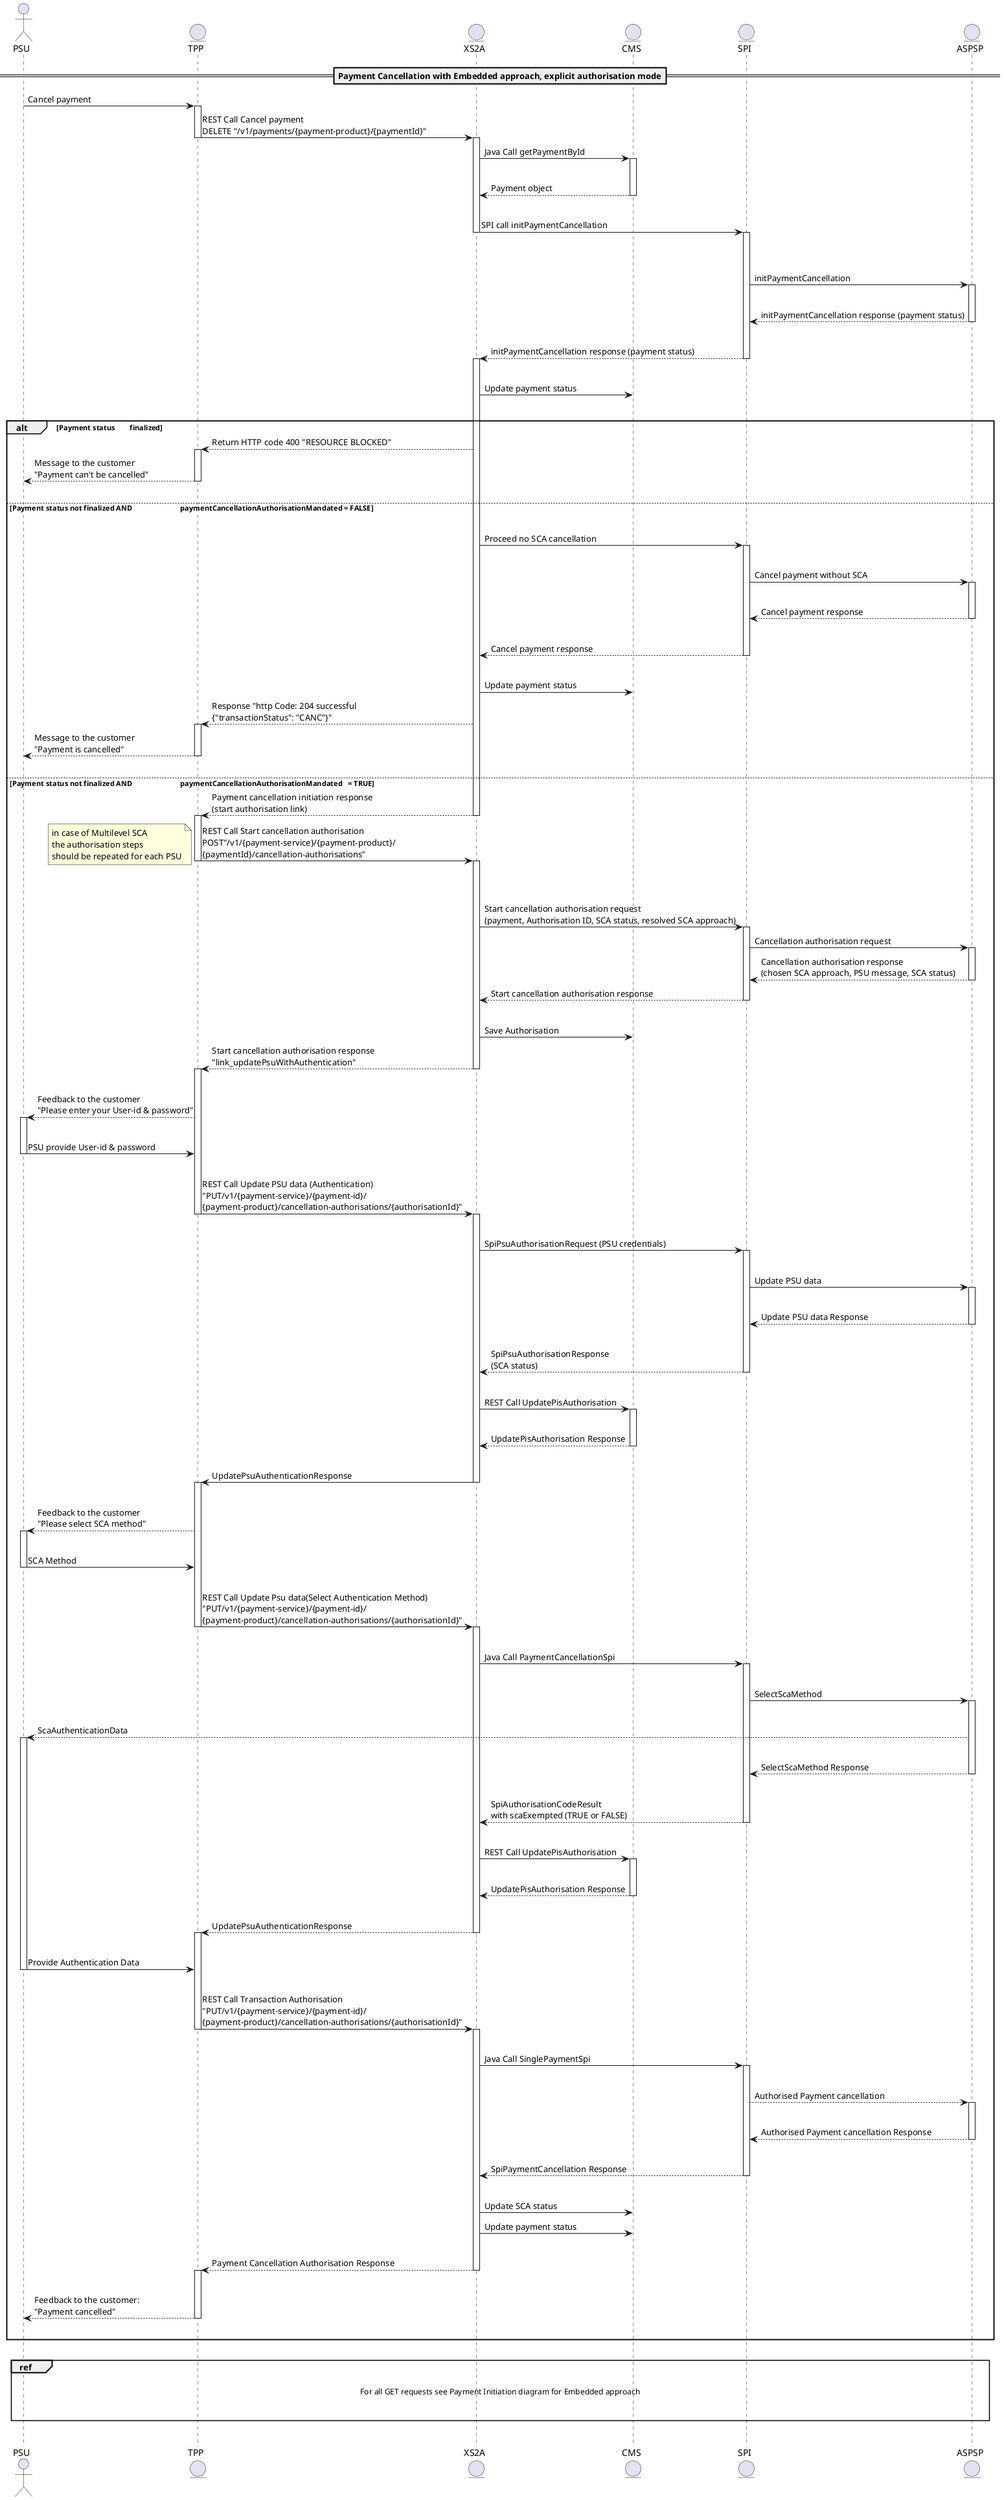 @startuml
actor PSU
entity TPP
entity XS2A
entity CMS
entity SPI
entity ASPSP
== Payment Cancellation with Embedded approach, explicit authorisation mode==

PSU->TPP: Cancel payment

activate TPP
TPP -> XS2A: REST Call Cancel payment\nDELETE "/v1/payments/{payment-product}/{paymentId}"
deactivate TPP
activate XS2A
XS2A->CMS: Java Call getPaymentById
activate CMS
|||
CMS-->XS2A: Payment object
|||
deactivate CMS
XS2A->SPI: SPI call initPaymentCancellation
deactivate XS2A
|||
activate SPI
|||
SPI->ASPSP: initPaymentCancellation
activate ASPSP
|||
ASPSP-->SPI: initPaymentCancellation response (payment status)
deactivate XS2A
|||
deactivate ASPSP

SPI-->XS2A: initPaymentCancellation response (payment status)
deactivate SPI
activate XS2A
|||
XS2A->CMS: Update payment status
|||
alt Payment status        finalized
XS2A-->TPP: Return HTTP code 400 "RESOURCE BLOCKED"
activate TPP
TPP-->PSU: Message to the customer\n"Payment can't be cancelled"
deactivate TPP
|||
else Payment status not finalized AND                          paymentCancellationAuthorisationMandated = FALSE
|||
XS2A->SPI: Proceed no SCA cancellation
activate SPI
|||
SPI->ASPSP: Cancel payment without SCA
activate ASPSP
|||
ASPSP-->SPI: Cancel payment response
|||
deactivate ASPSP
SPI-->XS2A: Cancel payment response
deactivate SPI
|||
XS2A->CMS: Update payment status
      XS2A-->TPP: Response "http Code: 204 successful\n{"transactionStatus": "CANC"}"
activate TPP
TPP-->PSU: Message to the customer\n"Payment is cancelled"
deactivate TPP
|||
else Payment status not finalized AND                          paymentCancellationAuthorisationMandated   = TRUE
XS2A-->TPP: Payment cancellation initiation response \n(start authorisation link)
deactivate XS2A
activate TPP
TPP->XS2A: REST Call Start cancellation authorisation\nPOST"/v1/{payment-service}/{payment-product}/\n{paymentId}/cancellation-authorisations"
note left
         in case of Multilevel SCA
         the authorisation steps
         should be repeated for each PSU
end note
deactivate TPP
activate XS2A
|||
|||
XS2A->SPI: Start cancellation authorisation request \n(payment, Authorisation ID, SCA status, resolved SCA approach)
activate SPI
SPI->ASPSP: Cancellation authorisation request
activate ASPSP
ASPSP-->SPI: Cancellation authorisation response \n(chosen SCA approach, PSU message, SCA status)
deactivate ASPSP
SPI-->XS2A: Start cancellation authorisation response
deactivate SPI
|||
XS2A->CMS: Save Authorisation
XS2A-->TPP:Start cancellation authorisation response\n"link_updatePsuWithAuthentication"
deactivate XS2A
activate TPP
|||
TPP-->PSU: Feedback to the customer\n"Please enter your User-id & password"
activate PSU
|||
PSU->TPP: PSU provide User-id & password
deactivate PSU
|||
TPP->XS2A: REST Call Update PSU data (Authentication)\n"PUT/v1/{payment-service}/{payment-id}/\n{payment-product}/cancellation-authorisations/{authorisationId}"
deactivate TPP
activate XS2A
|||
XS2A->SPI: SpiPsuAuthorisationRequest (PSU credentials)
activate SPI
|||
SPI->ASPSP: Update PSU data
activate ASPSP
|||
ASPSP-->SPI: Update PSU data Response
deactivate ASPSP
|||
SPI-->XS2A: SpiPsuAuthorisationResponse\n(SCA status)
|||
deactivate SPI

XS2A->CMS: REST Call UpdatePisAuthorisation
activate CMS
|||
CMS-->XS2A: UpdatePisAuthorisation Response
deactivate CMS

|||
XS2A->TPP: UpdatePsuAuthenticationResponse
deactivate XS2A
activate TPP
|||
TPP-->PSU: Feedback to the customer\n"Please select SCA method"
activate PSU
|||
PSU->TPP: SCA Method
deactivate PSU
|||
TPP->XS2A: REST Call Update Psu data(Select Authentication Method)\n"PUT/v1/{payment-service}/{payment-id}/\n{payment-product}/cancellation-authorisations/{authorisationId}"
deactivate TPP
activate XS2A
|||
XS2A->SPI: Java Call PaymentCancellationSpi
activate SPI
|||
SPI->ASPSP: SelectScaMethod
activate ASPSP
|||
ASPSP-->PSU: ScaAuthenticationData
activate PSU
|||
ASPSP-->SPI: SelectScaMethod Response
deactivate ASPSP
|||
SPI-->XS2A: SpiAuthorisationCodeResult\nwith scaExempted (TRUE or FALSE)
deactivate SPI
|||
XS2A->CMS: REST Call UpdatePisAuthorisation
activate CMS
|||
CMS-->XS2A: UpdatePisAuthorisation Response
deactivate CMS
|||
XS2A-->TPP:UpdatePsuAuthenticationResponse
deactivate XS2A
activate TPP
|||
PSU->TPP: Provide Authentication Data
deactivate PSU
|||
TPP->XS2A: REST Call Transaction Authorisation\n"PUT/v1/{payment-service}/{payment-id}/\n{payment-product}/cancellation-authorisations/{authorisationId}"
deactivate TPP
activate XS2A
|||
XS2A->SPI: Java Call SinglePaymentSpi
activate SPI
|||
SPI-->ASPSP: Authorised Payment cancellation
activate ASPSP
|||
ASPSP-->SPI: Authorised Payment cancellation Response
deactivate ASPSP
|||
SPI-->XS2A: SpiPaymentCancellation Response
deactivate SPI
|||

XS2A->CMS: Update SCA status
XS2A->CMS: Update payment status
|||
XS2A-->TPP: Payment Cancellation Authorisation Response
deactivate XS2A
activate TPP
|||
TPP-->PSU: Feedback to the customer:\n"Payment cancelled"
|||
deactivate PSU
deactivate TPP
end
|||
ref over PSU, ASPSP

For all GET requests see Payment Initiation diagram for Embedded approach


end ref
|||
@enduml
